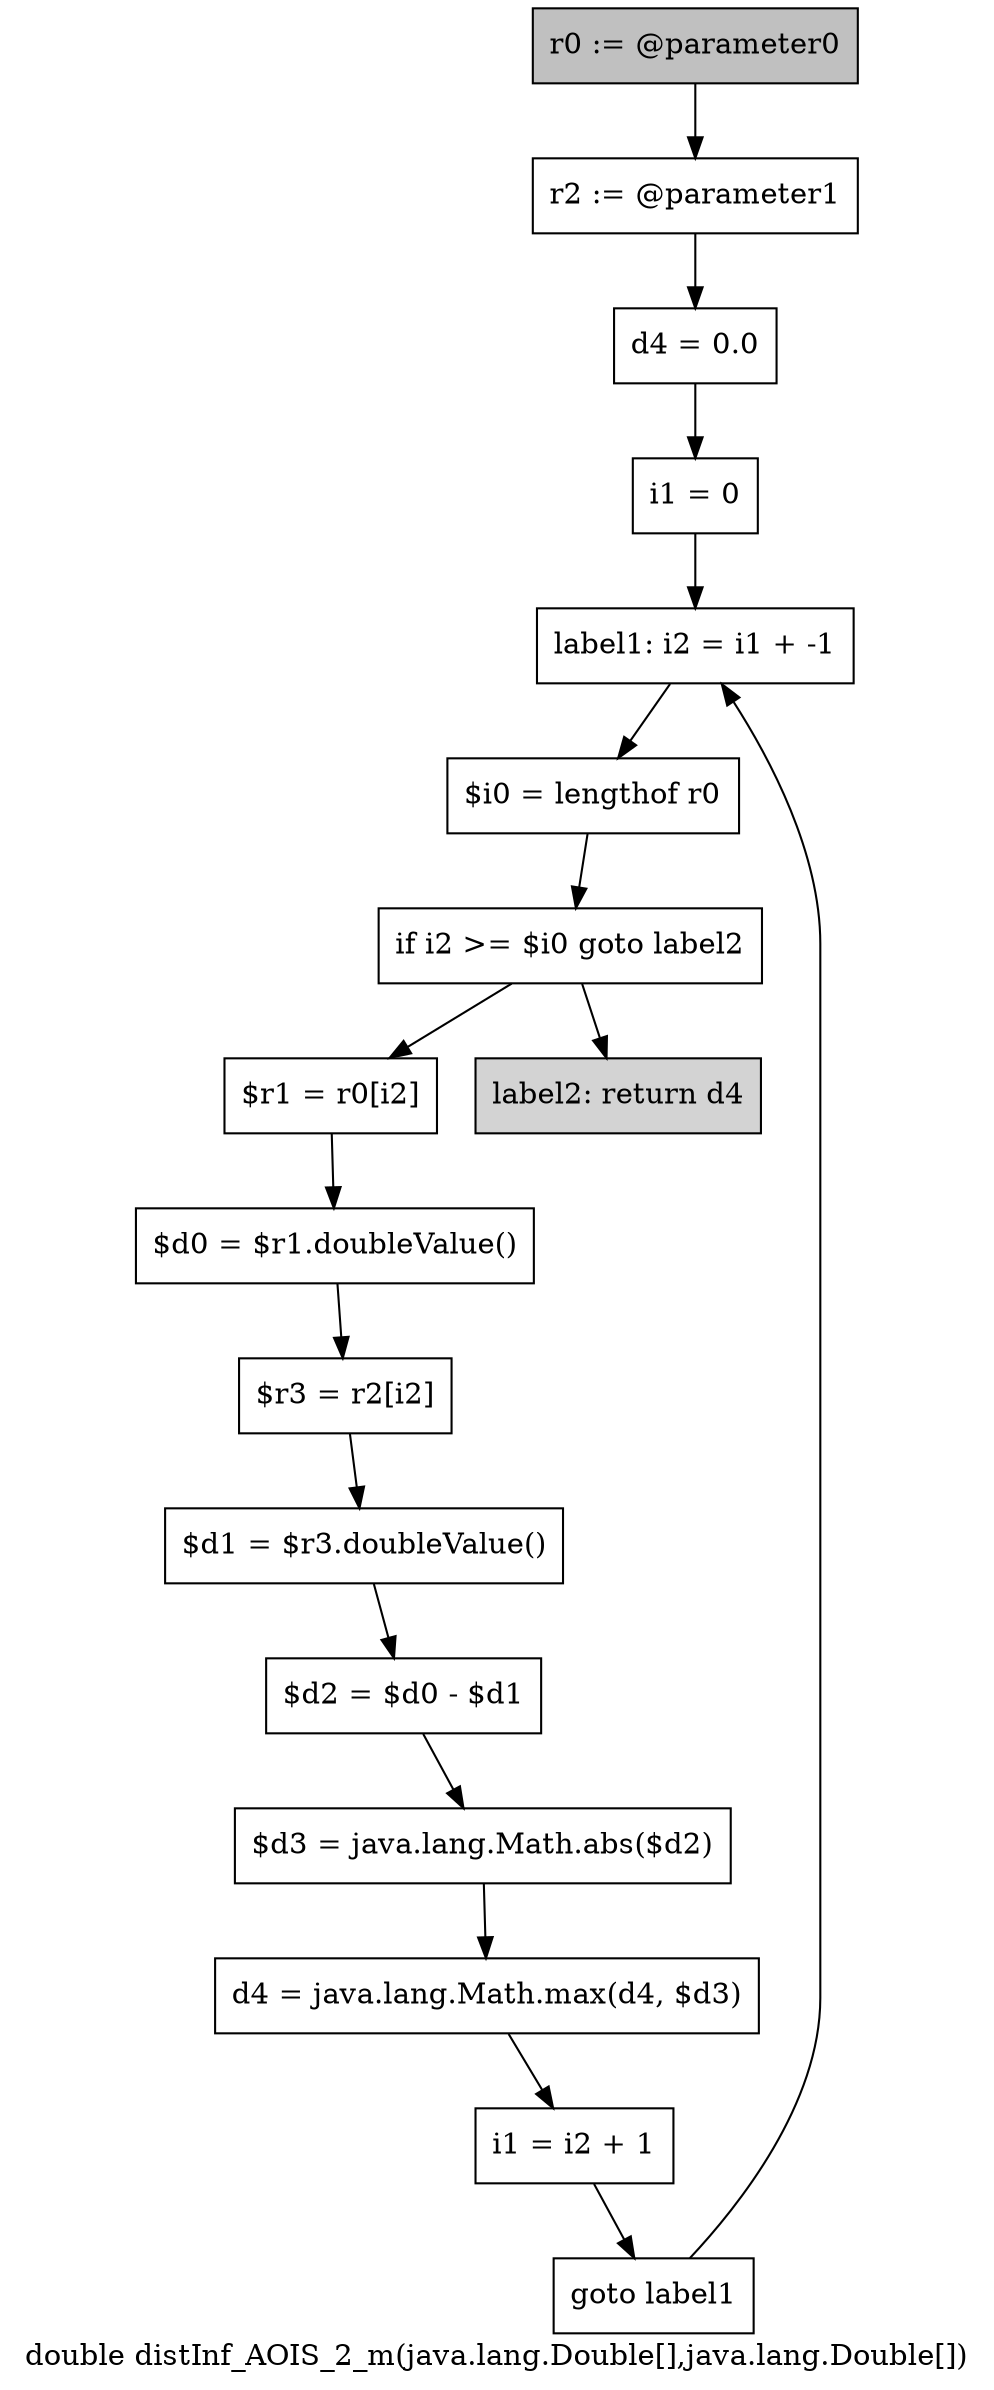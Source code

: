 digraph "double distInf_AOIS_2_m(java.lang.Double[],java.lang.Double[])" {
    label="double distInf_AOIS_2_m(java.lang.Double[],java.lang.Double[])";
    node [shape=box];
    "0" [style=filled,fillcolor=gray,label="r0 := @parameter0",];
    "1" [label="r2 := @parameter1",];
    "0"->"1";
    "2" [label="d4 = 0.0",];
    "1"->"2";
    "3" [label="i1 = 0",];
    "2"->"3";
    "4" [label="label1: i2 = i1 + -1",];
    "3"->"4";
    "5" [label="$i0 = lengthof r0",];
    "4"->"5";
    "6" [label="if i2 >= $i0 goto label2",];
    "5"->"6";
    "7" [label="$r1 = r0[i2]",];
    "6"->"7";
    "16" [style=filled,fillcolor=lightgray,label="label2: return d4",];
    "6"->"16";
    "8" [label="$d0 = $r1.doubleValue()",];
    "7"->"8";
    "9" [label="$r3 = r2[i2]",];
    "8"->"9";
    "10" [label="$d1 = $r3.doubleValue()",];
    "9"->"10";
    "11" [label="$d2 = $d0 - $d1",];
    "10"->"11";
    "12" [label="$d3 = java.lang.Math.abs($d2)",];
    "11"->"12";
    "13" [label="d4 = java.lang.Math.max(d4, $d3)",];
    "12"->"13";
    "14" [label="i1 = i2 + 1",];
    "13"->"14";
    "15" [label="goto label1",];
    "14"->"15";
    "15"->"4";
}
